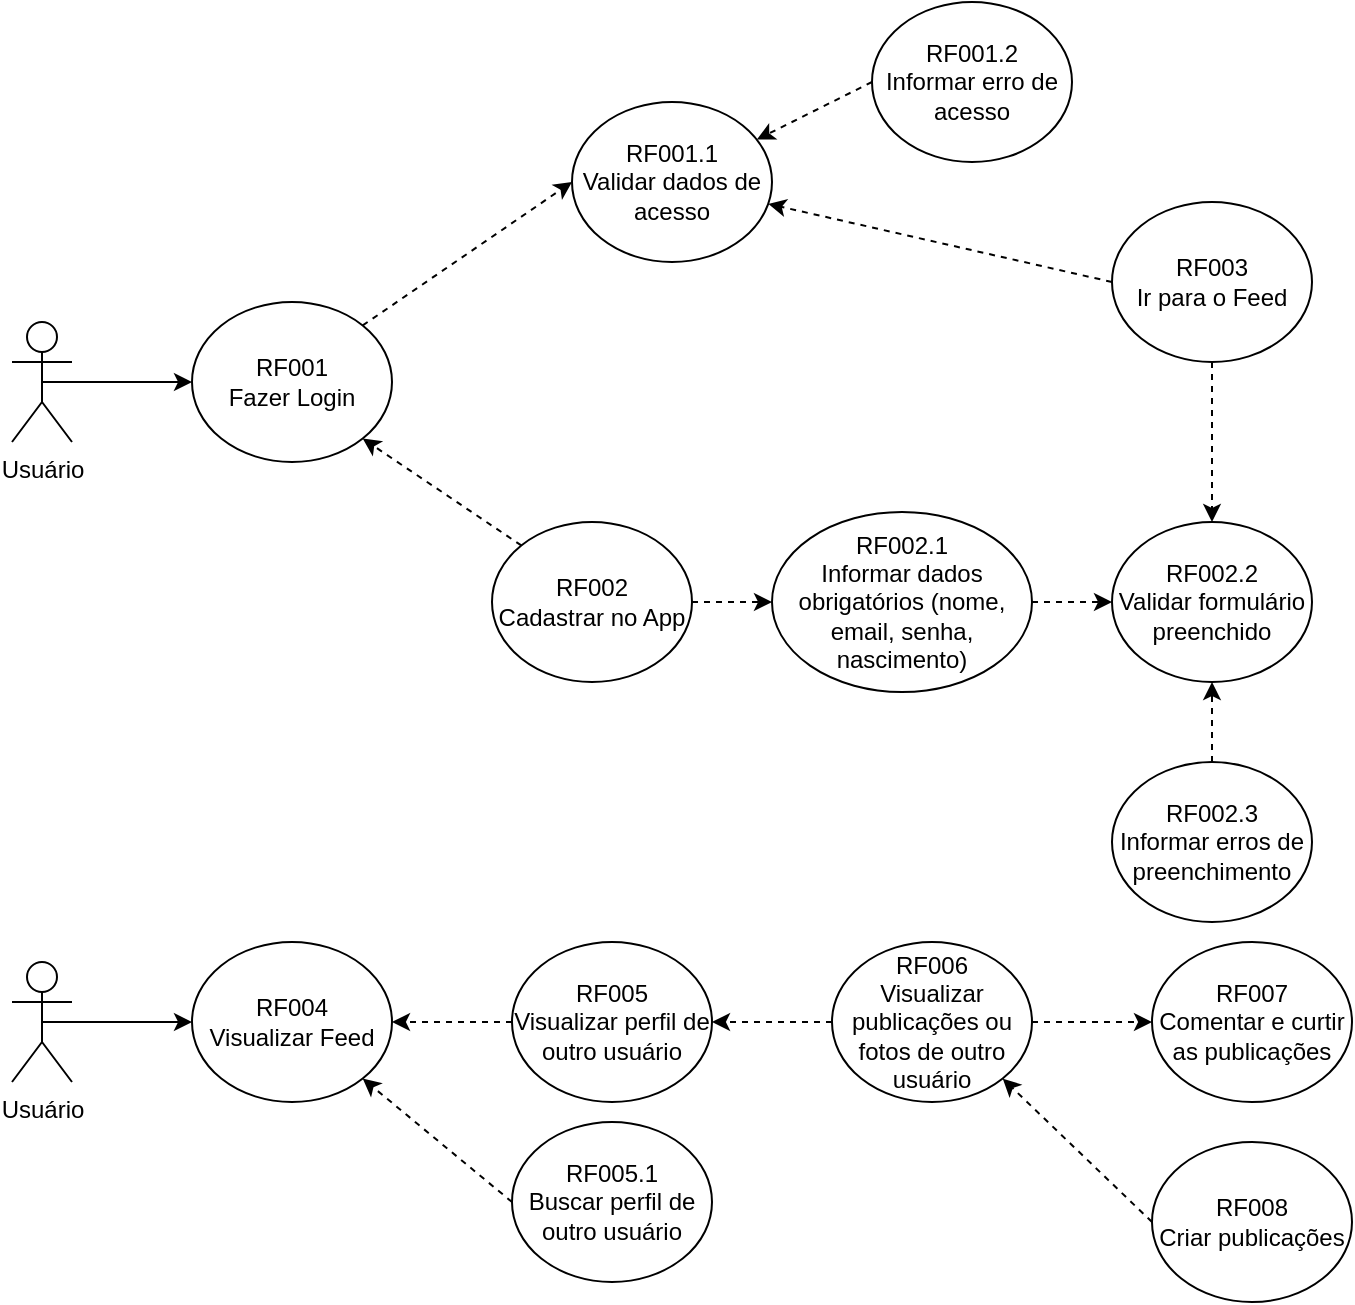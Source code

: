 <mxfile version="16.6.1" type="device"><diagram id="h9xMhZDdnABQ31LCC10-" name="Page-1"><mxGraphModel dx="1185" dy="662" grid="1" gridSize="10" guides="1" tooltips="1" connect="1" arrows="1" fold="1" page="1" pageScale="1" pageWidth="827" pageHeight="1169" math="0" shadow="0"><root><mxCell id="0"/><mxCell id="1" parent="0"/><mxCell id="UtY3hXg_NvqOQmyaMBtu-24" style="rounded=0;orthogonalLoop=1;jettySize=auto;html=1;exitX=0.5;exitY=0.5;exitDx=0;exitDy=0;exitPerimeter=0;entryX=0;entryY=0.5;entryDx=0;entryDy=0;" parent="1" source="UtY3hXg_NvqOQmyaMBtu-25" target="UtY3hXg_NvqOQmyaMBtu-26" edge="1"><mxGeometry relative="1" as="geometry"/></mxCell><mxCell id="UtY3hXg_NvqOQmyaMBtu-25" value="Usuário" style="shape=umlActor;verticalLabelPosition=bottom;verticalAlign=top;html=1;outlineConnect=0;" parent="1" vertex="1"><mxGeometry x="50" y="460" width="30" height="60" as="geometry"/></mxCell><mxCell id="UtY3hXg_NvqOQmyaMBtu-29" style="edgeStyle=none;rounded=0;orthogonalLoop=1;jettySize=auto;html=1;exitX=1;exitY=0;exitDx=0;exitDy=0;entryX=0;entryY=0.5;entryDx=0;entryDy=0;dashed=1;" parent="1" source="UtY3hXg_NvqOQmyaMBtu-26" target="UtY3hXg_NvqOQmyaMBtu-28" edge="1"><mxGeometry relative="1" as="geometry"/></mxCell><mxCell id="UtY3hXg_NvqOQmyaMBtu-26" value="RF001&lt;br&gt;Fazer Login" style="ellipse;whiteSpace=wrap;html=1;" parent="1" vertex="1"><mxGeometry x="140" y="450" width="100" height="80" as="geometry"/></mxCell><mxCell id="UtY3hXg_NvqOQmyaMBtu-28" value="RF001.1&lt;br&gt;Validar dados de acesso" style="ellipse;whiteSpace=wrap;html=1;" parent="1" vertex="1"><mxGeometry x="330" y="350" width="100" height="80" as="geometry"/></mxCell><mxCell id="UtY3hXg_NvqOQmyaMBtu-32" style="edgeStyle=none;rounded=0;orthogonalLoop=1;jettySize=auto;html=1;exitX=0;exitY=0.5;exitDx=0;exitDy=0;dashed=1;" parent="1" source="UtY3hXg_NvqOQmyaMBtu-30" target="UtY3hXg_NvqOQmyaMBtu-28" edge="1"><mxGeometry relative="1" as="geometry"/></mxCell><mxCell id="UtY3hXg_NvqOQmyaMBtu-44" style="edgeStyle=none;rounded=0;orthogonalLoop=1;jettySize=auto;html=1;exitX=0.5;exitY=1;exitDx=0;exitDy=0;entryX=0.5;entryY=0;entryDx=0;entryDy=0;dashed=1;" parent="1" source="UtY3hXg_NvqOQmyaMBtu-30" target="UtY3hXg_NvqOQmyaMBtu-39" edge="1"><mxGeometry relative="1" as="geometry"/></mxCell><mxCell id="UtY3hXg_NvqOQmyaMBtu-30" value="RF003&lt;br&gt;Ir para o Feed" style="ellipse;whiteSpace=wrap;html=1;" parent="1" vertex="1"><mxGeometry x="600" y="400" width="100" height="80" as="geometry"/></mxCell><mxCell id="UtY3hXg_NvqOQmyaMBtu-33" style="edgeStyle=none;rounded=0;orthogonalLoop=1;jettySize=auto;html=1;exitX=0;exitY=0.5;exitDx=0;exitDy=0;dashed=1;" parent="1" source="UtY3hXg_NvqOQmyaMBtu-31" target="UtY3hXg_NvqOQmyaMBtu-28" edge="1"><mxGeometry relative="1" as="geometry"/></mxCell><mxCell id="UtY3hXg_NvqOQmyaMBtu-31" value="RF001.2&lt;br&gt;Informar erro de acesso" style="ellipse;whiteSpace=wrap;html=1;" parent="1" vertex="1"><mxGeometry x="480" y="300" width="100" height="80" as="geometry"/></mxCell><mxCell id="UtY3hXg_NvqOQmyaMBtu-35" style="edgeStyle=none;rounded=0;orthogonalLoop=1;jettySize=auto;html=1;exitX=0;exitY=0;exitDx=0;exitDy=0;entryX=1;entryY=1;entryDx=0;entryDy=0;dashed=1;" parent="1" source="UtY3hXg_NvqOQmyaMBtu-34" target="UtY3hXg_NvqOQmyaMBtu-26" edge="1"><mxGeometry relative="1" as="geometry"/></mxCell><mxCell id="UtY3hXg_NvqOQmyaMBtu-37" style="edgeStyle=none;rounded=0;orthogonalLoop=1;jettySize=auto;html=1;exitX=1;exitY=0.5;exitDx=0;exitDy=0;dashed=1;" parent="1" source="UtY3hXg_NvqOQmyaMBtu-34" target="UtY3hXg_NvqOQmyaMBtu-36" edge="1"><mxGeometry relative="1" as="geometry"/></mxCell><mxCell id="UtY3hXg_NvqOQmyaMBtu-34" value="RF002&lt;br&gt;Cadastrar no App" style="ellipse;whiteSpace=wrap;html=1;" parent="1" vertex="1"><mxGeometry x="290" y="560" width="100" height="80" as="geometry"/></mxCell><mxCell id="UtY3hXg_NvqOQmyaMBtu-40" style="edgeStyle=none;rounded=0;orthogonalLoop=1;jettySize=auto;html=1;exitX=1;exitY=0.5;exitDx=0;exitDy=0;dashed=1;" parent="1" source="UtY3hXg_NvqOQmyaMBtu-36" target="UtY3hXg_NvqOQmyaMBtu-39" edge="1"><mxGeometry relative="1" as="geometry"/></mxCell><mxCell id="UtY3hXg_NvqOQmyaMBtu-36" value="RF002.1&lt;br&gt;Informar dados obrigatórios (nome, email, senha, nascimento)" style="ellipse;whiteSpace=wrap;html=1;" parent="1" vertex="1"><mxGeometry x="430" y="555" width="130" height="90" as="geometry"/></mxCell><mxCell id="UtY3hXg_NvqOQmyaMBtu-39" value="RF002.2&lt;br&gt;Validar formulário preenchido" style="ellipse;whiteSpace=wrap;html=1;" parent="1" vertex="1"><mxGeometry x="600" y="560" width="100" height="80" as="geometry"/></mxCell><mxCell id="UtY3hXg_NvqOQmyaMBtu-43" style="edgeStyle=none;rounded=0;orthogonalLoop=1;jettySize=auto;html=1;exitX=0.5;exitY=0;exitDx=0;exitDy=0;entryX=0.5;entryY=1;entryDx=0;entryDy=0;dashed=1;" parent="1" source="UtY3hXg_NvqOQmyaMBtu-42" target="UtY3hXg_NvqOQmyaMBtu-39" edge="1"><mxGeometry relative="1" as="geometry"/></mxCell><mxCell id="UtY3hXg_NvqOQmyaMBtu-42" value="RF002.3&lt;br&gt;Informar erros de preenchimento" style="ellipse;whiteSpace=wrap;html=1;" parent="1" vertex="1"><mxGeometry x="600" y="680" width="100" height="80" as="geometry"/></mxCell><mxCell id="UtY3hXg_NvqOQmyaMBtu-45" style="rounded=0;orthogonalLoop=1;jettySize=auto;html=1;exitX=0.5;exitY=0.5;exitDx=0;exitDy=0;exitPerimeter=0;entryX=0;entryY=0.5;entryDx=0;entryDy=0;" parent="1" source="UtY3hXg_NvqOQmyaMBtu-46" target="UtY3hXg_NvqOQmyaMBtu-47" edge="1"><mxGeometry relative="1" as="geometry"/></mxCell><mxCell id="UtY3hXg_NvqOQmyaMBtu-46" value="Usuário" style="shape=umlActor;verticalLabelPosition=bottom;verticalAlign=top;html=1;outlineConnect=0;" parent="1" vertex="1"><mxGeometry x="50" y="780" width="30" height="60" as="geometry"/></mxCell><mxCell id="UtY3hXg_NvqOQmyaMBtu-47" value="RF004&lt;br&gt;Visualizar Feed" style="ellipse;whiteSpace=wrap;html=1;" parent="1" vertex="1"><mxGeometry x="140" y="770" width="100" height="80" as="geometry"/></mxCell><mxCell id="UtY3hXg_NvqOQmyaMBtu-49" style="edgeStyle=none;rounded=0;orthogonalLoop=1;jettySize=auto;html=1;exitX=0;exitY=0.5;exitDx=0;exitDy=0;entryX=1;entryY=0.5;entryDx=0;entryDy=0;dashed=1;" parent="1" source="UtY3hXg_NvqOQmyaMBtu-48" target="UtY3hXg_NvqOQmyaMBtu-47" edge="1"><mxGeometry relative="1" as="geometry"/></mxCell><mxCell id="UtY3hXg_NvqOQmyaMBtu-48" value="RF005&lt;br&gt;Visualizar perfil de outro usuário" style="ellipse;whiteSpace=wrap;html=1;" parent="1" vertex="1"><mxGeometry x="300" y="770" width="100" height="80" as="geometry"/></mxCell><mxCell id="RxSWhxO4ac4SFU6gyxsN-6" style="edgeStyle=none;rounded=0;orthogonalLoop=1;jettySize=auto;html=1;exitX=0;exitY=0.5;exitDx=0;exitDy=0;dashed=1;" edge="1" parent="1" source="RxSWhxO4ac4SFU6gyxsN-1" target="UtY3hXg_NvqOQmyaMBtu-48"><mxGeometry relative="1" as="geometry"/></mxCell><mxCell id="RxSWhxO4ac4SFU6gyxsN-9" style="edgeStyle=none;rounded=0;orthogonalLoop=1;jettySize=auto;html=1;exitX=1;exitY=0.5;exitDx=0;exitDy=0;dashed=1;" edge="1" parent="1" source="RxSWhxO4ac4SFU6gyxsN-1" target="RxSWhxO4ac4SFU6gyxsN-7"><mxGeometry relative="1" as="geometry"/></mxCell><mxCell id="RxSWhxO4ac4SFU6gyxsN-1" value="RF006&lt;br&gt;Visualizar publicações ou fotos de outro usuário" style="ellipse;whiteSpace=wrap;html=1;" vertex="1" parent="1"><mxGeometry x="460" y="770" width="100" height="80" as="geometry"/></mxCell><mxCell id="RxSWhxO4ac4SFU6gyxsN-5" style="rounded=0;orthogonalLoop=1;jettySize=auto;html=1;exitX=0;exitY=0.5;exitDx=0;exitDy=0;entryX=1;entryY=1;entryDx=0;entryDy=0;dashed=1;" edge="1" parent="1" source="RxSWhxO4ac4SFU6gyxsN-4" target="UtY3hXg_NvqOQmyaMBtu-47"><mxGeometry relative="1" as="geometry"/></mxCell><mxCell id="RxSWhxO4ac4SFU6gyxsN-4" value="RF005.1&lt;br&gt;Buscar perfil de outro usuário" style="ellipse;whiteSpace=wrap;html=1;" vertex="1" parent="1"><mxGeometry x="300" y="860" width="100" height="80" as="geometry"/></mxCell><mxCell id="RxSWhxO4ac4SFU6gyxsN-7" value="RF007&lt;br&gt;Comentar e curtir as publicações" style="ellipse;whiteSpace=wrap;html=1;" vertex="1" parent="1"><mxGeometry x="620" y="770" width="100" height="80" as="geometry"/></mxCell><mxCell id="RxSWhxO4ac4SFU6gyxsN-11" style="edgeStyle=none;rounded=0;orthogonalLoop=1;jettySize=auto;html=1;exitX=0;exitY=0.5;exitDx=0;exitDy=0;entryX=1;entryY=1;entryDx=0;entryDy=0;dashed=1;" edge="1" parent="1" source="RxSWhxO4ac4SFU6gyxsN-10" target="RxSWhxO4ac4SFU6gyxsN-1"><mxGeometry relative="1" as="geometry"/></mxCell><mxCell id="RxSWhxO4ac4SFU6gyxsN-10" value="RF008&lt;br&gt;Criar publicações" style="ellipse;whiteSpace=wrap;html=1;" vertex="1" parent="1"><mxGeometry x="620" y="870" width="100" height="80" as="geometry"/></mxCell></root></mxGraphModel></diagram></mxfile>